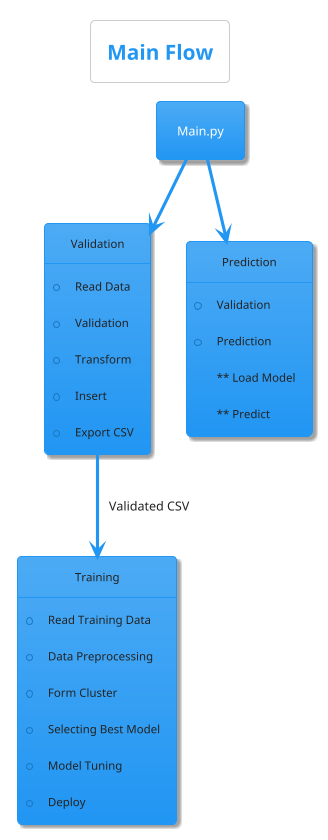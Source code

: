 @startuml Flow
!theme materia
skinparam defaultFontName Verdana
skinparam componentStyle rectangle

allow_mixing

' (Alt+D to Preview in VSCode..)

/'
Check out:

https://github.com/conda/conda/tree/master/docs/source/umls
https://github.com/plantuml-stdlib/C4-PlantUML 

Full Docs:
https://plantuml.com/
for more examples

'/

' TODO: LATER EMBED THIS DIAGRAM IN RST..
' Check Conda Docs, How they have done this..

'left to right direction

title Main Flow

' skinparam sequenceMessageAlign center
' Alice -> Bob : Hi
' Bob -> Alice : This is very long
/'
(Code) -> (Local System)
(Code) -> (Github)
(Github) -> (CircleCI)
(CircleCI) -> (Heroku) : Yaml-File
'/
'left to right direction
'top to bottom direction
/'
component Model-Training {
  [START]
  component "Data Ingestion" {
    [START] -right-> ["Data for Training (Batches)"]
    ["Data for Training (Batches)"] -right-> [Data Validation]
    [Data Validation] -right-> [Data Transformation]
    [Data Transformation] -right-> [Data Insertion in DB]
  }
  [Data Insertion in DB] -down-> [Export Data from DB to CSV for training] : "N-batch files"
  [Export Data from DB to CSV for training] -left-> [Data_Preprocessing]
  [Data_Preprocessing] -left-> [Data_Clustering]
  [Data_Clustering] -left-> [Get Best model for Each Cluster]
  [Get Best model for Each Cluster] -left-> [Hyperparameter_Tuning]
  [Hyperparameter_Tuning] -down-> [Model Saving]
}

[Model Saving] --> [Pushing App To Cloud]
[Pushing App To Cloud] --> [Application Start]

component "Prediction" as Pred {
  [Data from client to be Predicted] -right-> [Data_Validation]
  [Data_Validation] -right-> [Data_Transformation]
  [Data_Transformation] -right-> [Data Insertion to DB]
  [Data Insertion to DB] -right-> [Export Data from DB to CSV for prediction]
  [Export Data from DB to CSV for prediction] -down-> [Data Preproccessing]
  [Data Preproccessing] -left-> [Data Clustering]
  [Data Clustering] -left-> [Model Call for Specific Cluster]
  [Model Call for Specific Cluster] -left-> [Prediction]
  [Prediction] -left-> [Export Prediction to CSV]
  [Export Prediction to CSV] -left-> [END]
}
'/



object "Validation" as ValBox {
  * Read Data
  * Validation
  * Transform
  * Insert
  * Export CSV
}

object Training {
  * Read Training Data
  * Data Preprocessing
  * Form Cluster
  * Selecting Best Model 
  * Model Tuning
  * Deploy
}

object "Prediction" as PredBox {
  * Validation
  * Prediction
    ** Load Model
    ** Predict
}

component "Main.py" as mainpy

mainpy --> ValBox
ValBox --> Training : Validated CSV
mainpy --> PredBox

@enduml